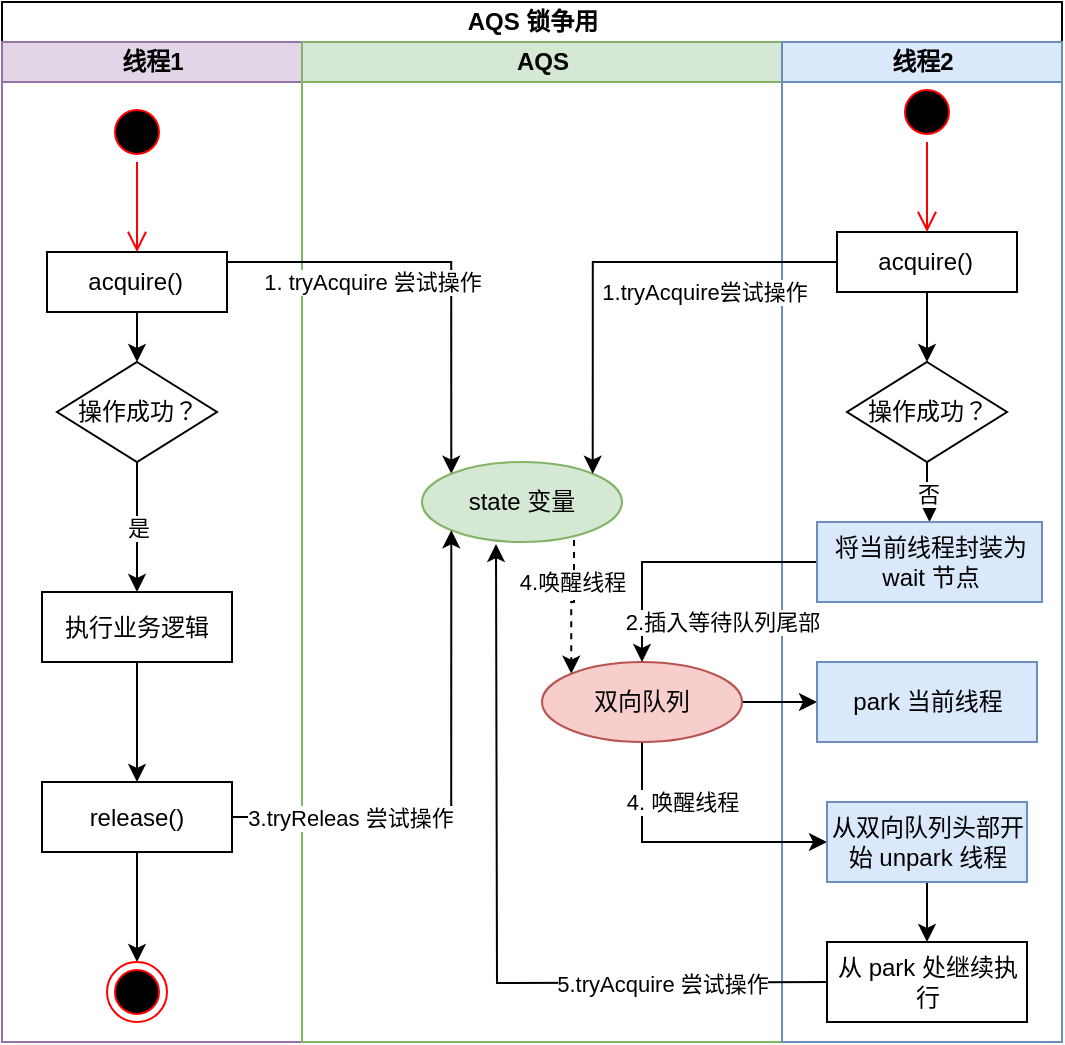 <mxfile version="14.6.0" type="github">
  <diagram id="MvgmMicMm3Qo9Lu6UEQC" name="Page-1">
    <mxGraphModel dx="1422" dy="1931" grid="1" gridSize="10" guides="1" tooltips="1" connect="1" arrows="1" fold="1" page="1" pageScale="1" pageWidth="827" pageHeight="1169" math="0" shadow="0">
      <root>
        <mxCell id="0" />
        <mxCell id="1" parent="0" />
        <mxCell id="xGOn01LmJezI7kxOc0na-1" value="AQS 锁争用" style="swimlane;html=1;childLayout=stackLayout;resizeParent=1;resizeParentMax=0;startSize=20;" parent="1" vertex="1">
          <mxGeometry x="100" y="-1100" width="530" height="520" as="geometry" />
        </mxCell>
        <mxCell id="xGOn01LmJezI7kxOc0na-2" value="线程1" style="swimlane;html=1;startSize=20;fillColor=#e1d5e7;strokeColor=#9673a6;" parent="xGOn01LmJezI7kxOc0na-1" vertex="1">
          <mxGeometry y="20" width="150" height="500" as="geometry" />
        </mxCell>
        <mxCell id="xGOn01LmJezI7kxOc0na-15" value="执行业务逻辑" style="whiteSpace=wrap;html=1;" parent="xGOn01LmJezI7kxOc0na-2" vertex="1">
          <mxGeometry x="20" y="275" width="95" height="35" as="geometry" />
        </mxCell>
        <mxCell id="xGOn01LmJezI7kxOc0na-17" value="release()" style="whiteSpace=wrap;html=1;" parent="xGOn01LmJezI7kxOc0na-2" vertex="1">
          <mxGeometry x="20" y="370" width="95" height="35" as="geometry" />
        </mxCell>
        <mxCell id="xGOn01LmJezI7kxOc0na-18" value="" style="edgeStyle=orthogonalEdgeStyle;rounded=0;orthogonalLoop=1;jettySize=auto;html=1;" parent="xGOn01LmJezI7kxOc0na-2" source="xGOn01LmJezI7kxOc0na-15" target="xGOn01LmJezI7kxOc0na-17" edge="1">
          <mxGeometry relative="1" as="geometry" />
        </mxCell>
        <mxCell id="xGOn01LmJezI7kxOc0na-3" value="AQS" style="swimlane;html=1;startSize=20;fillColor=#d5e8d4;strokeColor=#82b366;" parent="xGOn01LmJezI7kxOc0na-1" vertex="1">
          <mxGeometry x="150" y="20" width="240" height="500" as="geometry" />
        </mxCell>
        <mxCell id="xGOn01LmJezI7kxOc0na-4" value="线程2" style="swimlane;html=1;startSize=20;fillColor=#dae8fc;strokeColor=#6c8ebf;" parent="xGOn01LmJezI7kxOc0na-1" vertex="1">
          <mxGeometry x="390" y="20" width="140" height="500" as="geometry" />
        </mxCell>
        <mxCell id="xGOn01LmJezI7kxOc0na-6" value="&lt;br&gt;&lt;br&gt;&lt;br&gt;&lt;br&gt;" style="ellipse;html=1;shape=startState;fillColor=#000000;strokeColor=#ff0000;verticalAlign=bottom;" parent="1" vertex="1">
          <mxGeometry x="152.5" y="-1050" width="30" height="30" as="geometry" />
        </mxCell>
        <mxCell id="xGOn01LmJezI7kxOc0na-7" value="" style="edgeStyle=orthogonalEdgeStyle;html=1;verticalAlign=bottom;endArrow=open;endSize=8;strokeColor=#ff0000;entryX=0.5;entryY=0;entryDx=0;entryDy=0;" parent="1" source="xGOn01LmJezI7kxOc0na-6" target="xGOn01LmJezI7kxOc0na-8" edge="1">
          <mxGeometry relative="1" as="geometry">
            <mxPoint x="167.5" y="-1000" as="targetPoint" />
          </mxGeometry>
        </mxCell>
        <mxCell id="xGOn01LmJezI7kxOc0na-10" value="1. tryAcquire 尝试操作" style="edgeStyle=orthogonalEdgeStyle;rounded=0;orthogonalLoop=1;jettySize=auto;html=1;entryX=0;entryY=0;entryDx=0;entryDy=0;" parent="1" source="xGOn01LmJezI7kxOc0na-8" target="xGOn01LmJezI7kxOc0na-9" edge="1">
          <mxGeometry x="-0.333" y="-10" relative="1" as="geometry">
            <Array as="points">
              <mxPoint x="325" y="-970" />
            </Array>
            <mxPoint as="offset" />
          </mxGeometry>
        </mxCell>
        <mxCell id="xGOn01LmJezI7kxOc0na-12" value="" style="edgeStyle=orthogonalEdgeStyle;rounded=0;orthogonalLoop=1;jettySize=auto;html=1;" parent="1" source="xGOn01LmJezI7kxOc0na-8" target="xGOn01LmJezI7kxOc0na-11" edge="1">
          <mxGeometry relative="1" as="geometry" />
        </mxCell>
        <mxCell id="xGOn01LmJezI7kxOc0na-8" value="acquire()&amp;nbsp;" style="html=1;" parent="1" vertex="1">
          <mxGeometry x="122.5" y="-975" width="90" height="30" as="geometry" />
        </mxCell>
        <mxCell id="xGOn01LmJezI7kxOc0na-50" value="4.唤醒线程" style="edgeStyle=orthogonalEdgeStyle;rounded=0;orthogonalLoop=1;jettySize=auto;html=1;entryX=0;entryY=0;entryDx=0;entryDy=0;dashed=1;exitX=0.76;exitY=0.975;exitDx=0;exitDy=0;exitPerimeter=0;" parent="1" source="xGOn01LmJezI7kxOc0na-9" target="xGOn01LmJezI7kxOc0na-39" edge="1">
          <mxGeometry x="-0.385" y="-1" relative="1" as="geometry">
            <mxPoint as="offset" />
          </mxGeometry>
        </mxCell>
        <mxCell id="xGOn01LmJezI7kxOc0na-9" value="state 变量" style="ellipse;whiteSpace=wrap;html=1;align=center;fillColor=#d5e8d4;strokeColor=#82b366;" parent="1" vertex="1">
          <mxGeometry x="310" y="-870" width="100" height="40" as="geometry" />
        </mxCell>
        <mxCell id="xGOn01LmJezI7kxOc0na-14" value="是" style="edgeStyle=orthogonalEdgeStyle;rounded=0;orthogonalLoop=1;jettySize=auto;html=1;entryX=0.5;entryY=0;entryDx=0;entryDy=0;" parent="1" source="xGOn01LmJezI7kxOc0na-11" target="xGOn01LmJezI7kxOc0na-15" edge="1">
          <mxGeometry relative="1" as="geometry">
            <mxPoint x="167.5" y="-840" as="targetPoint" />
          </mxGeometry>
        </mxCell>
        <mxCell id="xGOn01LmJezI7kxOc0na-11" value="操作成功？" style="rhombus;whiteSpace=wrap;html=1;" parent="1" vertex="1">
          <mxGeometry x="127.5" y="-920" width="80" height="50" as="geometry" />
        </mxCell>
        <mxCell id="xGOn01LmJezI7kxOc0na-19" style="edgeStyle=orthogonalEdgeStyle;rounded=0;orthogonalLoop=1;jettySize=auto;html=1;entryX=0;entryY=1;entryDx=0;entryDy=0;" parent="1" source="xGOn01LmJezI7kxOc0na-17" target="xGOn01LmJezI7kxOc0na-9" edge="1">
          <mxGeometry relative="1" as="geometry" />
        </mxCell>
        <mxCell id="xGOn01LmJezI7kxOc0na-20" value="3.tryReleas 尝试操作" style="edgeLabel;html=1;align=center;verticalAlign=middle;resizable=0;points=[];" parent="xGOn01LmJezI7kxOc0na-19" vertex="1" connectable="0">
          <mxGeometry x="-0.302" y="-2" relative="1" as="geometry">
            <mxPoint x="-30" y="-2" as="offset" />
          </mxGeometry>
        </mxCell>
        <mxCell id="xGOn01LmJezI7kxOc0na-22" value="" style="edgeStyle=orthogonalEdgeStyle;rounded=0;orthogonalLoop=1;jettySize=auto;html=1;entryX=0.5;entryY=0;entryDx=0;entryDy=0;" parent="1" source="xGOn01LmJezI7kxOc0na-17" target="xGOn01LmJezI7kxOc0na-23" edge="1">
          <mxGeometry relative="1" as="geometry">
            <mxPoint x="167.5" y="-575" as="targetPoint" />
          </mxGeometry>
        </mxCell>
        <mxCell id="xGOn01LmJezI7kxOc0na-23" value="" style="ellipse;html=1;shape=endState;fillColor=#000000;strokeColor=#ff0000;" parent="1" vertex="1">
          <mxGeometry x="152.5" y="-620" width="30" height="30" as="geometry" />
        </mxCell>
        <mxCell id="xGOn01LmJezI7kxOc0na-24" value="&lt;br&gt;&lt;br&gt;&lt;br&gt;&lt;br&gt;" style="ellipse;html=1;shape=startState;fillColor=#000000;strokeColor=#ff0000;verticalAlign=bottom;" parent="1" vertex="1">
          <mxGeometry x="547.5" y="-1060" width="30" height="30" as="geometry" />
        </mxCell>
        <mxCell id="xGOn01LmJezI7kxOc0na-25" value="" style="edgeStyle=orthogonalEdgeStyle;html=1;verticalAlign=bottom;endArrow=open;endSize=8;strokeColor=#ff0000;entryX=0.5;entryY=0;entryDx=0;entryDy=0;" parent="1" source="xGOn01LmJezI7kxOc0na-24" target="xGOn01LmJezI7kxOc0na-27" edge="1">
          <mxGeometry relative="1" as="geometry">
            <mxPoint x="562.5" y="-1010" as="targetPoint" />
          </mxGeometry>
        </mxCell>
        <mxCell id="xGOn01LmJezI7kxOc0na-26" value="" style="edgeStyle=orthogonalEdgeStyle;rounded=0;orthogonalLoop=1;jettySize=auto;html=1;" parent="1" source="xGOn01LmJezI7kxOc0na-27" target="xGOn01LmJezI7kxOc0na-29" edge="1">
          <mxGeometry relative="1" as="geometry" />
        </mxCell>
        <mxCell id="xGOn01LmJezI7kxOc0na-37" style="edgeStyle=orthogonalEdgeStyle;rounded=0;orthogonalLoop=1;jettySize=auto;html=1;entryX=1;entryY=0;entryDx=0;entryDy=0;" parent="1" source="xGOn01LmJezI7kxOc0na-27" target="xGOn01LmJezI7kxOc0na-9" edge="1">
          <mxGeometry relative="1" as="geometry" />
        </mxCell>
        <mxCell id="xGOn01LmJezI7kxOc0na-56" value="1.tryAcquire尝试操作" style="edgeLabel;html=1;align=center;verticalAlign=middle;resizable=0;points=[];" parent="xGOn01LmJezI7kxOc0na-37" vertex="1" connectable="0">
          <mxGeometry x="-0.302" y="3" relative="1" as="geometry">
            <mxPoint x="13" y="12" as="offset" />
          </mxGeometry>
        </mxCell>
        <mxCell id="xGOn01LmJezI7kxOc0na-27" value="acquire()&amp;nbsp;" style="html=1;" parent="1" vertex="1">
          <mxGeometry x="517.5" y="-985" width="90" height="30" as="geometry" />
        </mxCell>
        <mxCell id="xGOn01LmJezI7kxOc0na-43" value="否" style="edgeStyle=orthogonalEdgeStyle;rounded=0;orthogonalLoop=1;jettySize=auto;html=1;" parent="1" source="xGOn01LmJezI7kxOc0na-29" target="xGOn01LmJezI7kxOc0na-42" edge="1">
          <mxGeometry relative="1" as="geometry" />
        </mxCell>
        <mxCell id="xGOn01LmJezI7kxOc0na-29" value="操作成功？" style="rhombus;whiteSpace=wrap;html=1;" parent="1" vertex="1">
          <mxGeometry x="522.5" y="-920" width="80" height="50" as="geometry" />
        </mxCell>
        <mxCell id="xGOn01LmJezI7kxOc0na-48" value="" style="edgeStyle=orthogonalEdgeStyle;rounded=0;orthogonalLoop=1;jettySize=auto;html=1;" parent="1" source="xGOn01LmJezI7kxOc0na-39" target="xGOn01LmJezI7kxOc0na-47" edge="1">
          <mxGeometry relative="1" as="geometry" />
        </mxCell>
        <mxCell id="xGOn01LmJezI7kxOc0na-52" value="4. 唤醒线程" style="edgeStyle=orthogonalEdgeStyle;rounded=0;orthogonalLoop=1;jettySize=auto;html=1;entryX=0;entryY=0.5;entryDx=0;entryDy=0;exitX=0.5;exitY=1;exitDx=0;exitDy=0;" parent="1" source="xGOn01LmJezI7kxOc0na-39" target="xGOn01LmJezI7kxOc0na-51" edge="1">
          <mxGeometry x="-0.018" y="20" relative="1" as="geometry">
            <mxPoint as="offset" />
          </mxGeometry>
        </mxCell>
        <mxCell id="xGOn01LmJezI7kxOc0na-39" value="双向队列" style="ellipse;whiteSpace=wrap;html=1;align=center;fillColor=#f8cecc;strokeColor=#b85450;" parent="1" vertex="1">
          <mxGeometry x="370" y="-770" width="100" height="40" as="geometry" />
        </mxCell>
        <mxCell id="xGOn01LmJezI7kxOc0na-44" style="edgeStyle=orthogonalEdgeStyle;rounded=0;orthogonalLoop=1;jettySize=auto;html=1;entryX=0.5;entryY=0;entryDx=0;entryDy=0;" parent="1" source="xGOn01LmJezI7kxOc0na-42" target="xGOn01LmJezI7kxOc0na-39" edge="1">
          <mxGeometry relative="1" as="geometry" />
        </mxCell>
        <mxCell id="xGOn01LmJezI7kxOc0na-45" value="2.插入等待队列尾部" style="edgeLabel;html=1;align=center;verticalAlign=middle;resizable=0;points=[];" parent="xGOn01LmJezI7kxOc0na-44" vertex="1" connectable="0">
          <mxGeometry x="-0.034" y="1" relative="1" as="geometry">
            <mxPoint x="19" y="29" as="offset" />
          </mxGeometry>
        </mxCell>
        <mxCell id="xGOn01LmJezI7kxOc0na-42" value="将当前线程封装为 wait 节点" style="whiteSpace=wrap;html=1;fillColor=#dae8fc;strokeColor=#6c8ebf;" parent="1" vertex="1">
          <mxGeometry x="507.5" y="-840" width="112.5" height="40" as="geometry" />
        </mxCell>
        <mxCell id="xGOn01LmJezI7kxOc0na-47" value="park 当前线程" style="whiteSpace=wrap;html=1;fillColor=#dae8fc;strokeColor=#6c8ebf;" parent="1" vertex="1">
          <mxGeometry x="507.5" y="-770" width="110" height="40" as="geometry" />
        </mxCell>
        <mxCell id="xGOn01LmJezI7kxOc0na-55" value="" style="edgeStyle=orthogonalEdgeStyle;rounded=0;orthogonalLoop=1;jettySize=auto;html=1;" parent="1" source="xGOn01LmJezI7kxOc0na-51" target="xGOn01LmJezI7kxOc0na-54" edge="1">
          <mxGeometry relative="1" as="geometry" />
        </mxCell>
        <mxCell id="xGOn01LmJezI7kxOc0na-51" value="从双向队列头部开始 unpark 线程" style="whiteSpace=wrap;html=1;fillColor=#dae8fc;strokeColor=#6c8ebf;" parent="1" vertex="1">
          <mxGeometry x="512.5" y="-700" width="100" height="40" as="geometry" />
        </mxCell>
        <mxCell id="xGOn01LmJezI7kxOc0na-57" style="edgeStyle=orthogonalEdgeStyle;rounded=0;orthogonalLoop=1;jettySize=auto;html=1;entryX=0.36;entryY=1.025;entryDx=0;entryDy=0;entryPerimeter=0;" parent="1" edge="1">
          <mxGeometry relative="1" as="geometry">
            <mxPoint x="513.5" y="-610" as="sourcePoint" />
            <mxPoint x="347" y="-829" as="targetPoint" />
          </mxGeometry>
        </mxCell>
        <mxCell id="xGOn01LmJezI7kxOc0na-58" value="5.tryAcquire 尝试操作" style="edgeLabel;html=1;align=center;verticalAlign=middle;resizable=0;points=[];" parent="xGOn01LmJezI7kxOc0na-57" vertex="1" connectable="0">
          <mxGeometry x="-0.559" relative="1" as="geometry">
            <mxPoint x="1" as="offset" />
          </mxGeometry>
        </mxCell>
        <mxCell id="xGOn01LmJezI7kxOc0na-54" value="从 park 处继续执行" style="whiteSpace=wrap;html=1;" parent="1" vertex="1">
          <mxGeometry x="512.5" y="-630" width="100" height="40" as="geometry" />
        </mxCell>
      </root>
    </mxGraphModel>
  </diagram>
</mxfile>
